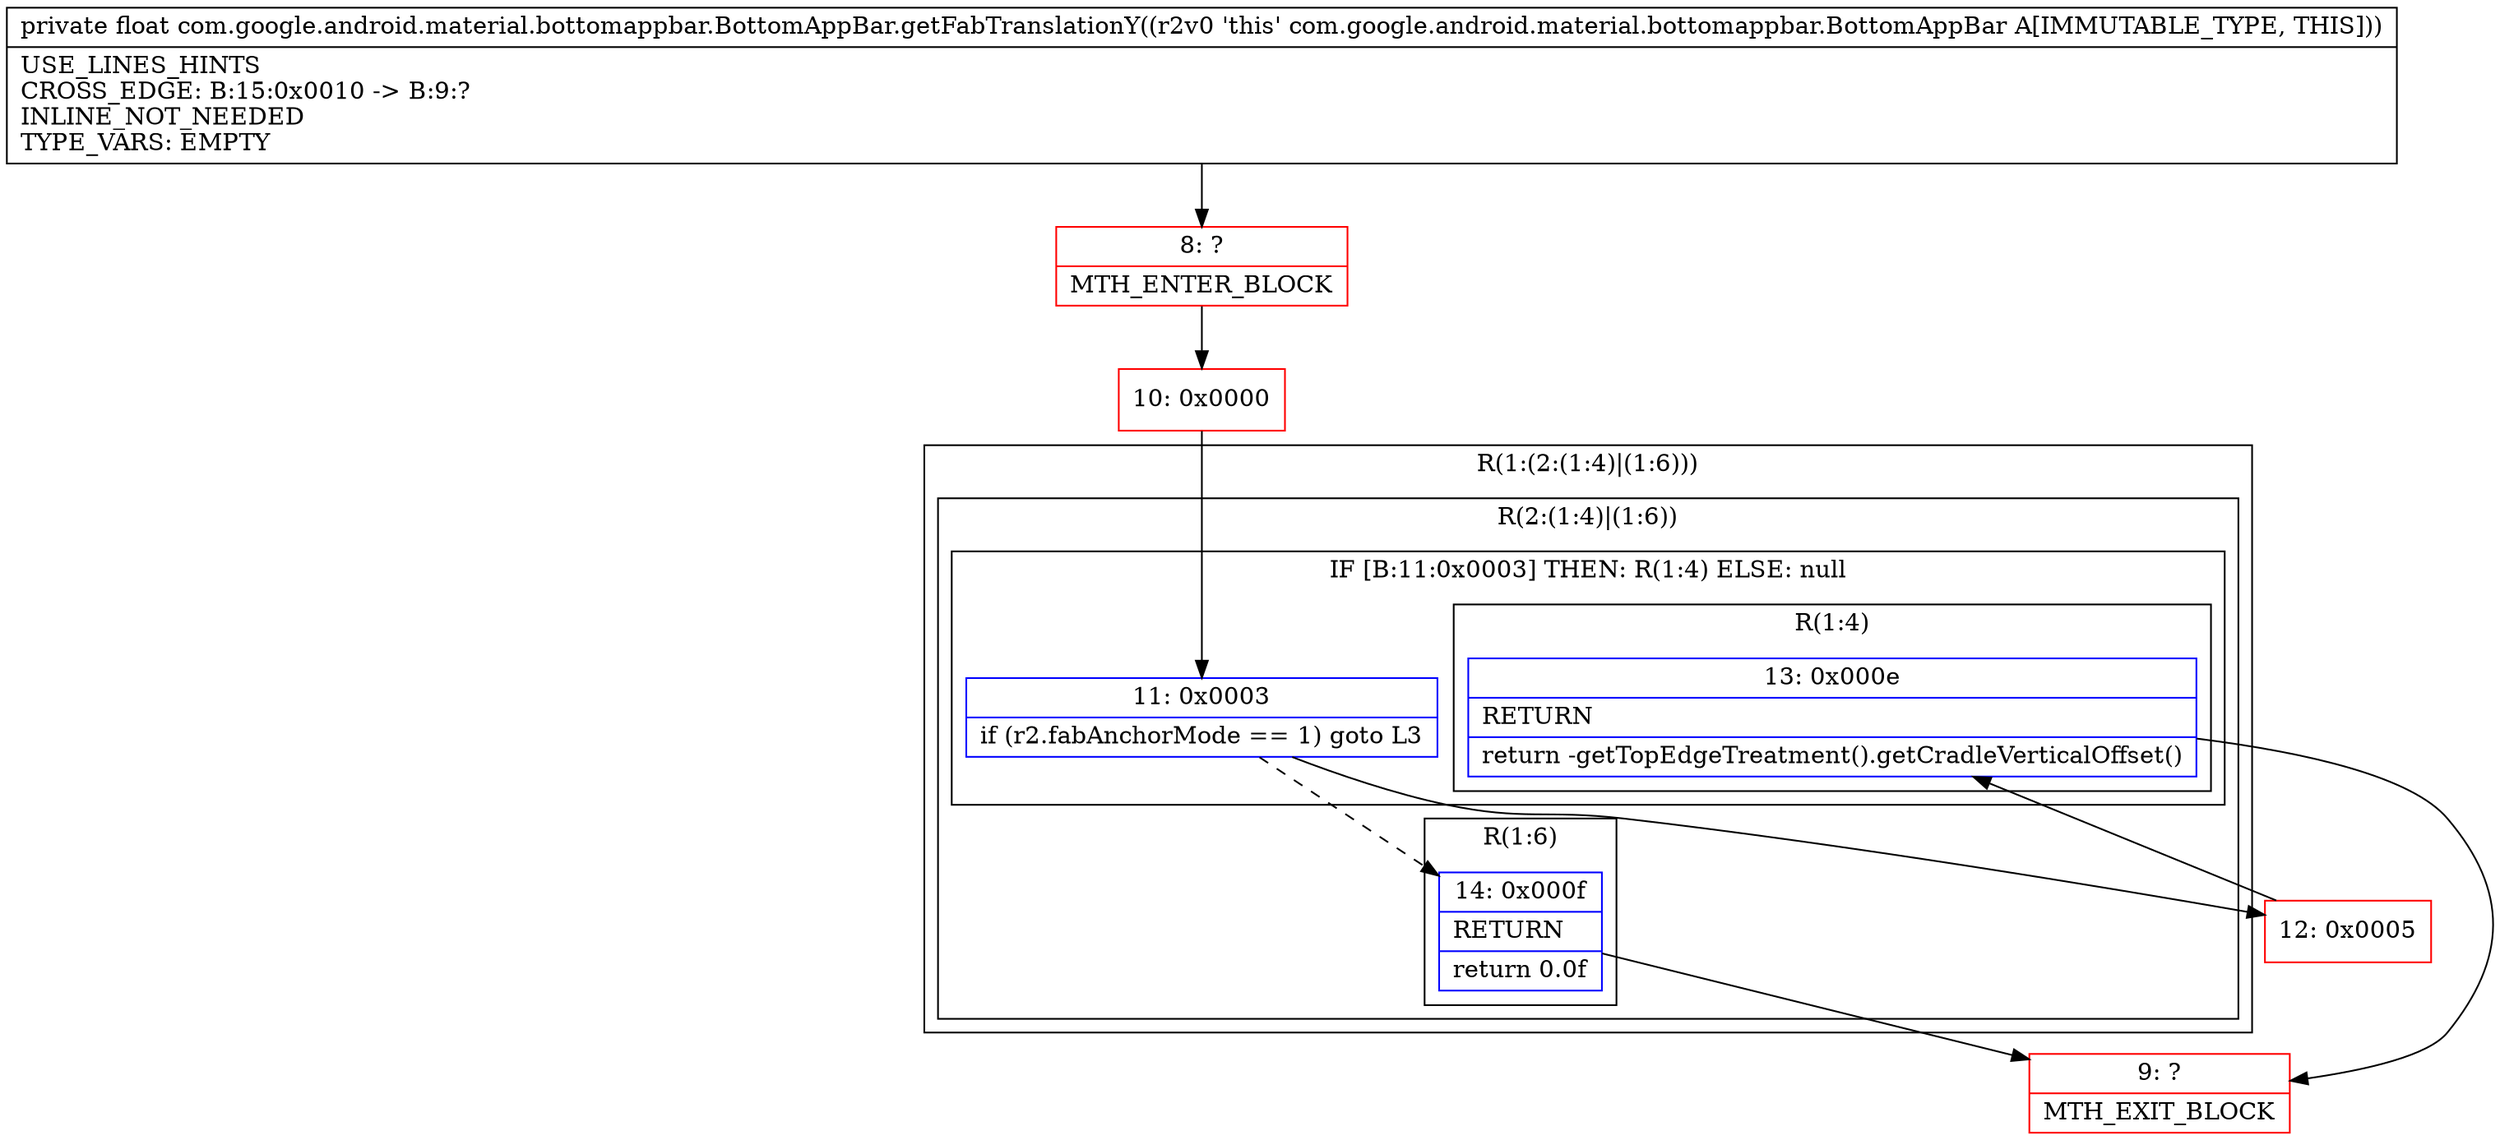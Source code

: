 digraph "CFG forcom.google.android.material.bottomappbar.BottomAppBar.getFabTranslationY()F" {
subgraph cluster_Region_1958287883 {
label = "R(1:(2:(1:4)|(1:6)))";
node [shape=record,color=blue];
subgraph cluster_Region_1923129157 {
label = "R(2:(1:4)|(1:6))";
node [shape=record,color=blue];
subgraph cluster_IfRegion_839260259 {
label = "IF [B:11:0x0003] THEN: R(1:4) ELSE: null";
node [shape=record,color=blue];
Node_11 [shape=record,label="{11\:\ 0x0003|if (r2.fabAnchorMode == 1) goto L3\l}"];
subgraph cluster_Region_1532782313 {
label = "R(1:4)";
node [shape=record,color=blue];
Node_13 [shape=record,label="{13\:\ 0x000e|RETURN\l|return \-getTopEdgeTreatment().getCradleVerticalOffset()\l}"];
}
}
subgraph cluster_Region_1728661195 {
label = "R(1:6)";
node [shape=record,color=blue];
Node_14 [shape=record,label="{14\:\ 0x000f|RETURN\l|return 0.0f\l}"];
}
}
}
Node_8 [shape=record,color=red,label="{8\:\ ?|MTH_ENTER_BLOCK\l}"];
Node_10 [shape=record,color=red,label="{10\:\ 0x0000}"];
Node_12 [shape=record,color=red,label="{12\:\ 0x0005}"];
Node_9 [shape=record,color=red,label="{9\:\ ?|MTH_EXIT_BLOCK\l}"];
MethodNode[shape=record,label="{private float com.google.android.material.bottomappbar.BottomAppBar.getFabTranslationY((r2v0 'this' com.google.android.material.bottomappbar.BottomAppBar A[IMMUTABLE_TYPE, THIS]))  | USE_LINES_HINTS\lCROSS_EDGE: B:15:0x0010 \-\> B:9:?\lINLINE_NOT_NEEDED\lTYPE_VARS: EMPTY\l}"];
MethodNode -> Node_8;Node_11 -> Node_12;
Node_11 -> Node_14[style=dashed];
Node_13 -> Node_9;
Node_14 -> Node_9;
Node_8 -> Node_10;
Node_10 -> Node_11;
Node_12 -> Node_13;
}

